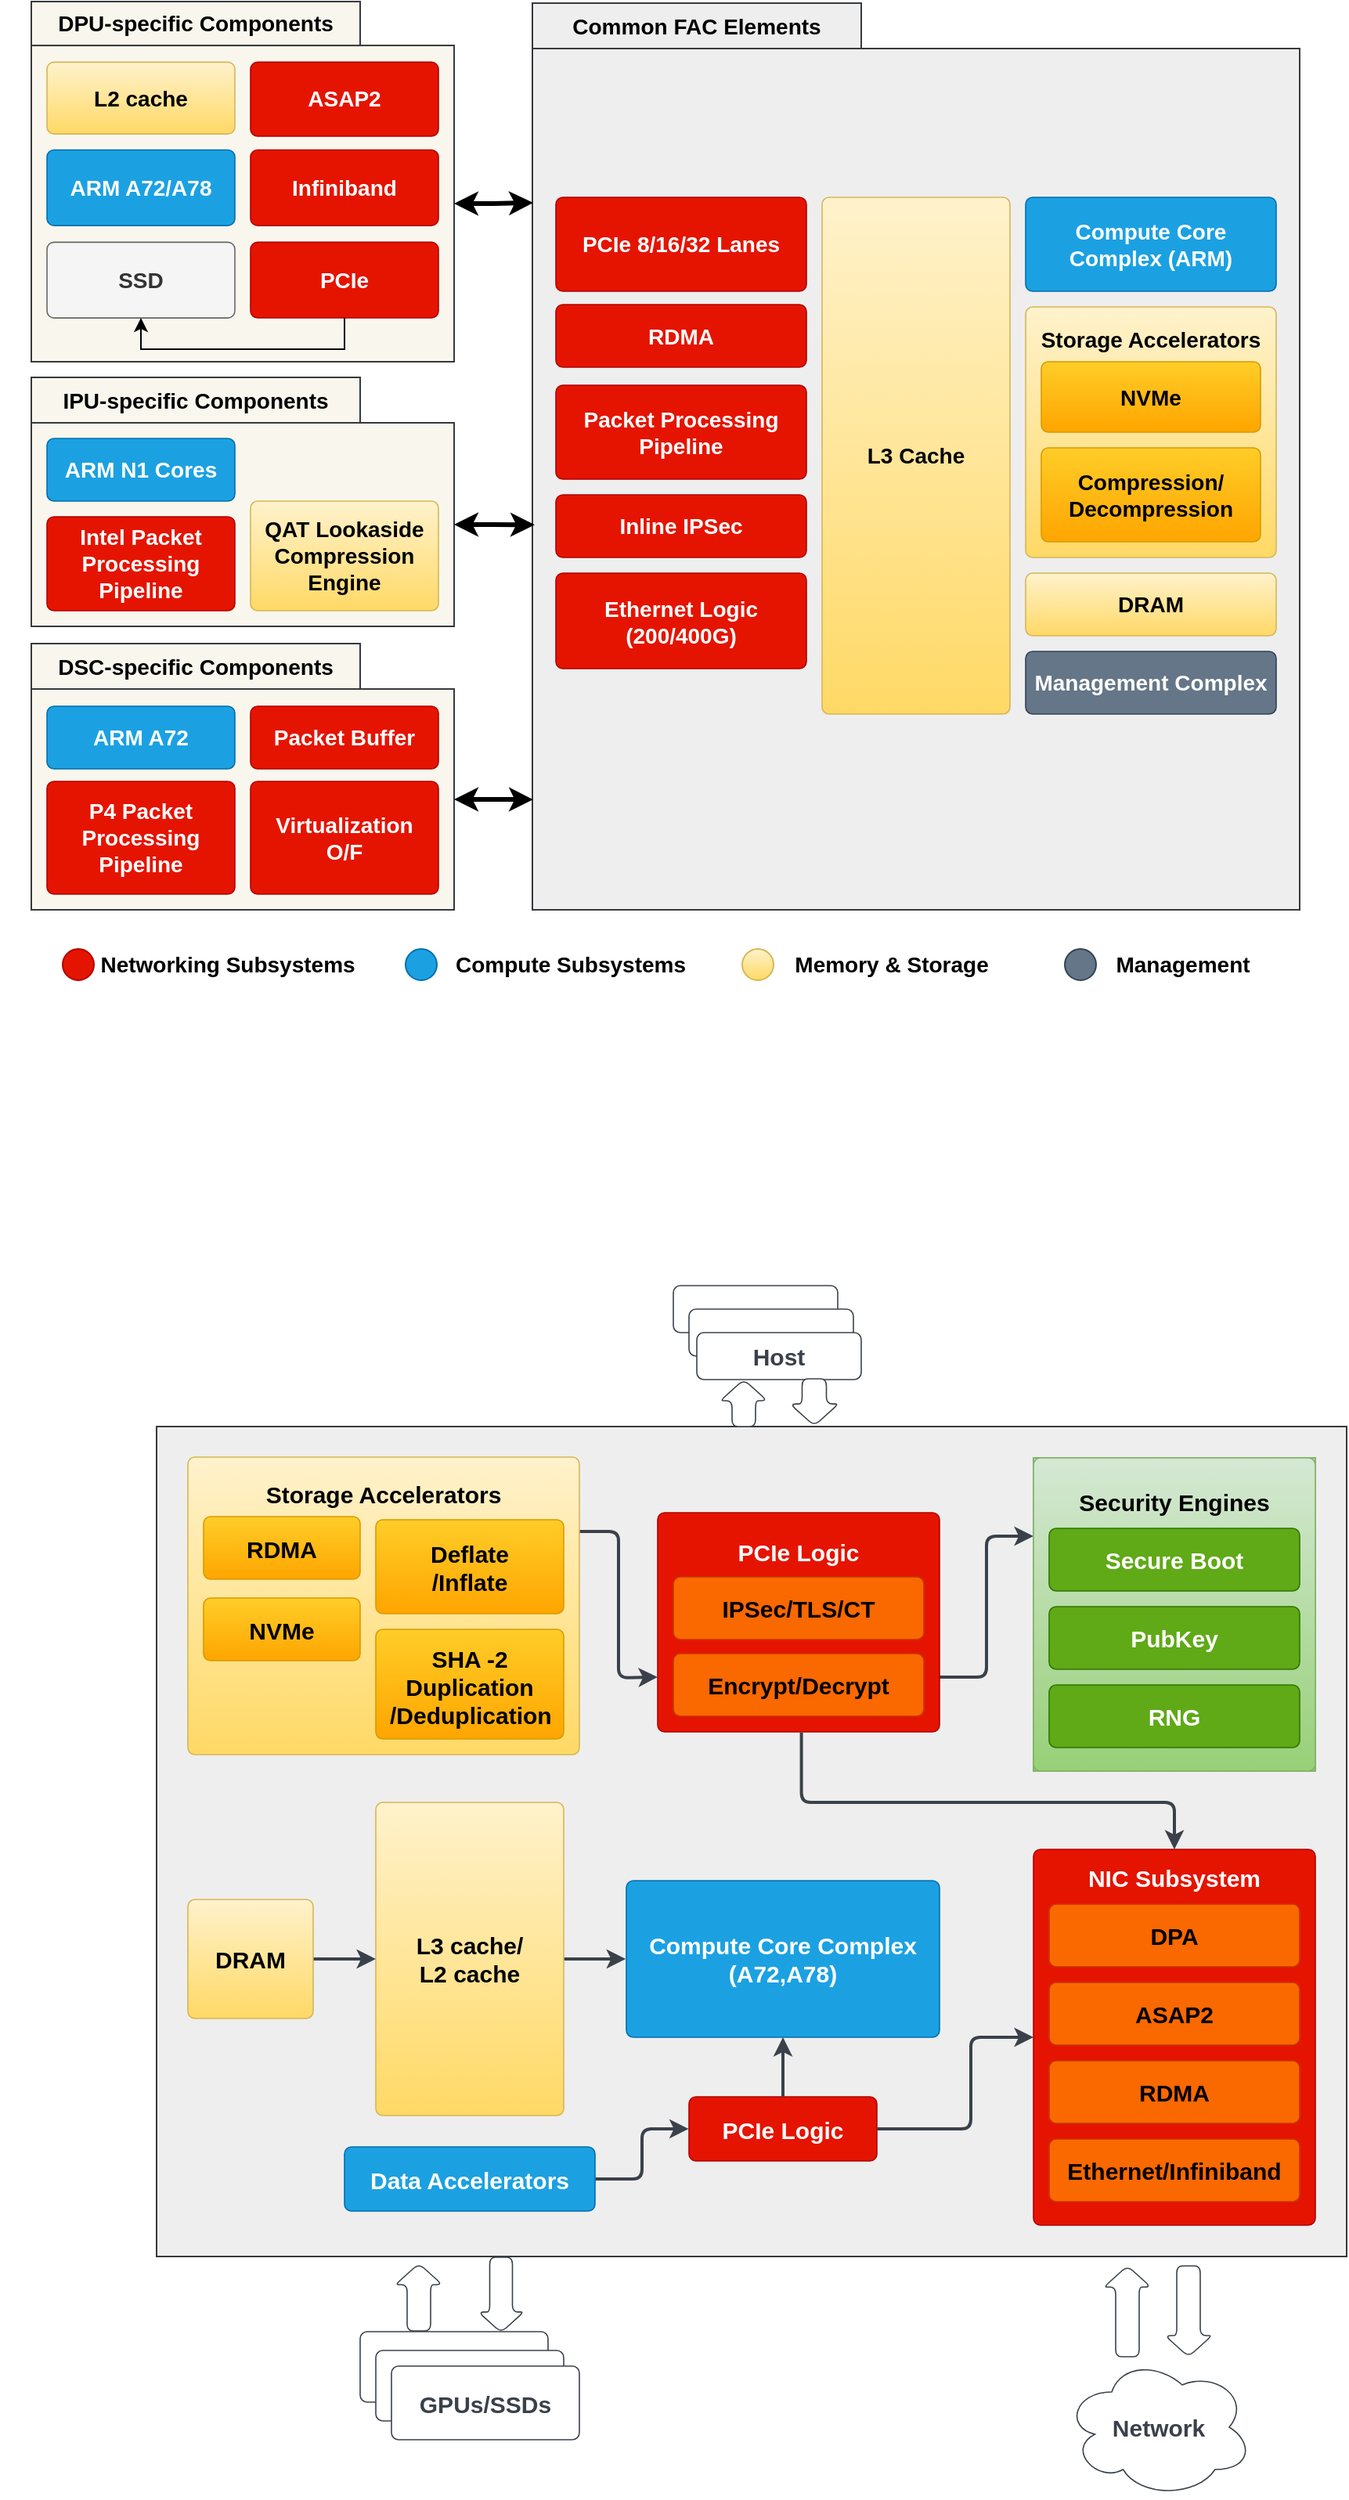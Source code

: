 <mxfile version="22.0.8" type="github">
  <diagram name="Page-1" id="tSjoD5A1ALSrvP468Q1h">
    <mxGraphModel dx="1593" dy="1736" grid="1" gridSize="10" guides="1" tooltips="1" connect="1" arrows="1" fold="1" page="1" pageScale="1" pageWidth="1100" pageHeight="850" math="0" shadow="0">
      <root>
        <mxCell id="0" />
        <mxCell id="1" parent="0" />
        <mxCell id="csc9wj0iA7UMhx0yyTbf-107" value="" style="rounded=0;whiteSpace=wrap;html=1;fillColor=#eeeeee;strokeColor=#36393d;" vertex="1" parent="1">
          <mxGeometry x="120" y="110" width="760" height="530" as="geometry" />
        </mxCell>
        <mxCell id="csc9wj0iA7UMhx0yyTbf-49" value="" style="group" vertex="1" connectable="0" parent="1">
          <mxGeometry x="20" y="-800" width="830" height="580" as="geometry" />
        </mxCell>
        <mxCell id="csc9wj0iA7UMhx0yyTbf-25" value="" style="group" vertex="1" connectable="0" parent="csc9wj0iA7UMhx0yyTbf-49">
          <mxGeometry x="20" y="410" width="270" height="170" as="geometry" />
        </mxCell>
        <mxCell id="csc9wj0iA7UMhx0yyTbf-24" value="" style="group" vertex="1" connectable="0" parent="csc9wj0iA7UMhx0yyTbf-25">
          <mxGeometry width="270" height="170" as="geometry" />
        </mxCell>
        <mxCell id="csc9wj0iA7UMhx0yyTbf-20" value="" style="rounded=0;whiteSpace=wrap;html=1;fillColor=#f9f7ed;strokeColor=#36393d;" vertex="1" parent="csc9wj0iA7UMhx0yyTbf-24">
          <mxGeometry y="29" width="270" height="141" as="geometry" />
        </mxCell>
        <mxCell id="csc9wj0iA7UMhx0yyTbf-21" value="&lt;font size=&quot;1&quot;&gt;&lt;b style=&quot;font-size: 14px;&quot;&gt;DSC-specific Components&lt;/b&gt;&lt;/font&gt;" style="rounded=0;whiteSpace=wrap;html=1;fillColor=#f9f7ed;strokeColor=#36393d;" vertex="1" parent="csc9wj0iA7UMhx0yyTbf-24">
          <mxGeometry width="210" height="29" as="geometry" />
        </mxCell>
        <mxCell id="YQJzYNuYnvinI-2aaGcH-29" value="ARM A72" style="html=1;overflow=block;blockSpacing=1;whiteSpace=wrap;fontSize=14;fontColor=#ffffff;spacing=3.8;strokeColor=#006EAF;strokeOpacity=100;fillOpacity=100;rounded=1;absoluteArcSize=1;arcSize=9;fillColor=#1ba1e2;strokeWidth=0.8;lucidId=Jk7KfsHu3ZHh;fontStyle=1" parent="csc9wj0iA7UMhx0yyTbf-25" vertex="1">
          <mxGeometry x="10" y="40" width="120" height="40" as="geometry" />
        </mxCell>
        <mxCell id="YQJzYNuYnvinI-2aaGcH-30" value="Packet Buffer" style="html=1;overflow=block;blockSpacing=1;whiteSpace=wrap;fontSize=14;fontColor=#ffffff;spacing=3.8;strokeColor=#B20000;strokeOpacity=100;fillOpacity=100;rounded=1;absoluteArcSize=1;arcSize=9;fillColor=#e51400;strokeWidth=0.8;lucidId=Uk7KYRQGzdn0;fontStyle=1" parent="csc9wj0iA7UMhx0yyTbf-25" vertex="1">
          <mxGeometry x="140" y="40" width="120" height="40" as="geometry" />
        </mxCell>
        <mxCell id="YQJzYNuYnvinI-2aaGcH-31" value="P4 Packet Processing Pipeline" style="html=1;overflow=block;blockSpacing=1;whiteSpace=wrap;fontSize=14;fontColor=#ffffff;spacing=3.8;strokeColor=#B20000;strokeOpacity=100;fillOpacity=100;rounded=1;absoluteArcSize=1;arcSize=9;fillColor=#e51400;strokeWidth=0.8;lucidId=dl7KcVr99zaX;fontStyle=1" parent="csc9wj0iA7UMhx0yyTbf-25" vertex="1">
          <mxGeometry x="10" y="88" width="120" height="72" as="geometry" />
        </mxCell>
        <mxCell id="YQJzYNuYnvinI-2aaGcH-32" value="Virtualization O/F" style="html=1;overflow=block;blockSpacing=1;whiteSpace=wrap;fontSize=14;fontColor=#ffffff;spacing=3.8;strokeColor=#B20000;strokeOpacity=100;fillOpacity=100;rounded=1;absoluteArcSize=1;arcSize=9;fillColor=#e51400;strokeWidth=0.8;lucidId=Al7Kq7aU~b79;fontStyle=1" parent="csc9wj0iA7UMhx0yyTbf-25" vertex="1">
          <mxGeometry x="140" y="88" width="120" height="72" as="geometry" />
        </mxCell>
        <mxCell id="csc9wj0iA7UMhx0yyTbf-32" value="" style="group" vertex="1" connectable="0" parent="csc9wj0iA7UMhx0yyTbf-49">
          <mxGeometry x="20" y="240" width="270" height="159" as="geometry" />
        </mxCell>
        <mxCell id="csc9wj0iA7UMhx0yyTbf-16" value="" style="group" vertex="1" connectable="0" parent="csc9wj0iA7UMhx0yyTbf-32">
          <mxGeometry width="270" height="159" as="geometry" />
        </mxCell>
        <mxCell id="csc9wj0iA7UMhx0yyTbf-13" value="" style="rounded=0;whiteSpace=wrap;html=1;fillColor=#f9f7ed;strokeColor=#36393d;" vertex="1" parent="csc9wj0iA7UMhx0yyTbf-16">
          <mxGeometry y="29" width="270" height="130" as="geometry" />
        </mxCell>
        <mxCell id="csc9wj0iA7UMhx0yyTbf-14" value="&lt;font size=&quot;1&quot;&gt;&lt;b style=&quot;font-size: 14px;&quot;&gt;IPU-specific Components&lt;/b&gt;&lt;/font&gt;" style="rounded=0;whiteSpace=wrap;html=1;fillColor=#f9f7ed;strokeColor=#36393d;" vertex="1" parent="csc9wj0iA7UMhx0yyTbf-16">
          <mxGeometry width="210" height="29" as="geometry" />
        </mxCell>
        <mxCell id="YQJzYNuYnvinI-2aaGcH-26" value="Intel Packet Processing Pipeline" style="html=1;overflow=block;blockSpacing=1;whiteSpace=wrap;fontSize=14;fontColor=#ffffff;spacing=3.8;strokeColor=#B20000;strokeOpacity=100;fillOpacity=100;rounded=1;absoluteArcSize=1;arcSize=9;fillColor=#e51400;strokeWidth=0.8;lucidId=qj7K5_eP9HW0;fontStyle=1" parent="csc9wj0iA7UMhx0yyTbf-32" vertex="1">
          <mxGeometry x="10" y="89" width="120" height="60" as="geometry" />
        </mxCell>
        <mxCell id="YQJzYNuYnvinI-2aaGcH-24" value="ARM N1 Cores" style="html=1;overflow=block;blockSpacing=1;whiteSpace=wrap;fontSize=14;spacing=3.8;strokeColor=#006EAF;strokeOpacity=100;fillOpacity=100;rounded=1;absoluteArcSize=1;arcSize=9;fillColor=#1ba1e2;strokeWidth=0.8;lucidId=Si7K8_.rMDjy;fontStyle=1;fontColor=#ffffff;" parent="csc9wj0iA7UMhx0yyTbf-32" vertex="1">
          <mxGeometry x="10" y="39" width="120" height="40" as="geometry" />
        </mxCell>
        <mxCell id="YQJzYNuYnvinI-2aaGcH-25" value="QAT Lookaside Compression&#xa;Engine" style="html=1;overflow=block;blockSpacing=1;whiteSpace=wrap;fontSize=14;spacing=3.8;strokeColor=#d6b656;strokeOpacity=100;fillOpacity=100;rounded=1;absoluteArcSize=1;arcSize=9;fillColor=#fff2cc;strokeWidth=0.8;lucidId=3i7Kj4LM_MjJ;fontStyle=1;gradientColor=#ffd966;" parent="csc9wj0iA7UMhx0yyTbf-32" vertex="1">
          <mxGeometry x="140" y="79" width="120" height="70" as="geometry" />
        </mxCell>
        <mxCell id="csc9wj0iA7UMhx0yyTbf-10" value="" style="group" vertex="1" connectable="0" parent="csc9wj0iA7UMhx0yyTbf-49">
          <mxGeometry y="90" width="280" height="290" as="geometry" />
        </mxCell>
        <mxCell id="csc9wj0iA7UMhx0yyTbf-38" value="" style="group" vertex="1" connectable="0" parent="csc9wj0iA7UMhx0yyTbf-10">
          <mxGeometry x="20" y="-61.97" width="270" height="201.97" as="geometry" />
        </mxCell>
        <mxCell id="csc9wj0iA7UMhx0yyTbf-1" value="" style="rounded=0;whiteSpace=wrap;html=1;fillColor=#f9f7ed;strokeColor=#36393d;" vertex="1" parent="csc9wj0iA7UMhx0yyTbf-38">
          <mxGeometry width="270" height="201.97" as="geometry" />
        </mxCell>
        <mxCell id="YQJzYNuYnvinI-2aaGcH-15" value="&lt;font style=&quot;font-size: 14px;&quot;&gt;&lt;b&gt;L2 cache&lt;/b&gt;&lt;/font&gt;" style="html=1;overflow=block;blockSpacing=1;whiteSpace=wrap;fontSize=16.7;spacing=3.8;strokeColor=#d6b656;strokeOpacity=100;fillOpacity=100;rounded=1;absoluteArcSize=1;arcSize=9;fillColor=#fff2cc;strokeWidth=0.8;lucidId=Pf7KRGZFpsQQ;gradientColor=#ffd966;" parent="csc9wj0iA7UMhx0yyTbf-38" vertex="1">
          <mxGeometry x="10" y="10.637" width="120" height="45.917" as="geometry" />
        </mxCell>
        <mxCell id="YQJzYNuYnvinI-2aaGcH-16" value="&lt;font style=&quot;font-size: 14px;&quot;&gt;&lt;b&gt;Infiniband&lt;/b&gt;&lt;/font&gt;" style="html=1;overflow=block;blockSpacing=1;whiteSpace=wrap;fontSize=16.7;fontColor=#ffffff;spacing=3.8;strokeColor=#B20000;strokeOpacity=100;fillOpacity=100;rounded=1;absoluteArcSize=1;arcSize=9;fillColor=#e51400;strokeWidth=0.8;lucidId=4f7KCMOoXnRB;" parent="csc9wj0iA7UMhx0yyTbf-38" vertex="1">
          <mxGeometry x="140" y="66.703" width="120" height="48.333" as="geometry" />
        </mxCell>
        <mxCell id="YQJzYNuYnvinI-2aaGcH-17" value="&lt;font style=&quot;font-size: 14px;&quot;&gt;&lt;b&gt;PCIe&lt;/b&gt;&lt;/font&gt;" style="html=1;overflow=block;blockSpacing=1;whiteSpace=wrap;fontSize=16.7;fontColor=#ffffff;spacing=3.8;strokeColor=#B20000;strokeOpacity=100;fillOpacity=100;rounded=1;absoluteArcSize=1;arcSize=9;fillColor=#e51400;strokeWidth=0.8;lucidId=Kg7K8J8wvwgD;" parent="csc9wj0iA7UMhx0yyTbf-38" vertex="1">
          <mxGeometry x="140" y="125.67" width="120" height="48.333" as="geometry" />
        </mxCell>
        <mxCell id="YQJzYNuYnvinI-2aaGcH-20" value="&lt;font style=&quot;font-size: 14px;&quot;&gt;&lt;b&gt;ARM A72/A78&lt;/b&gt;&lt;/font&gt;" style="html=1;overflow=block;blockSpacing=1;whiteSpace=wrap;fontSize=16.7;fontColor=#ffffff;spacing=3.8;strokeColor=#006EAF;strokeOpacity=100;fillOpacity=100;rounded=1;absoluteArcSize=1;arcSize=9;fillColor=#1ba1e2;strokeWidth=0.8;lucidId=sh7KJBoUY7kG;" parent="csc9wj0iA7UMhx0yyTbf-38" vertex="1">
          <mxGeometry x="10" y="66.703" width="120" height="48.333" as="geometry" />
        </mxCell>
        <mxCell id="YQJzYNuYnvinI-2aaGcH-21" value="&lt;b&gt;&lt;font style=&quot;font-size: 14px;&quot;&gt;ASAP2&lt;/font&gt;&lt;/b&gt;" style="html=1;overflow=block;blockSpacing=1;whiteSpace=wrap;fontSize=16.7;fontColor=#ffffff;spacing=3.8;strokeColor=#B20000;strokeOpacity=100;fillOpacity=100;rounded=1;absoluteArcSize=1;arcSize=9;fillColor=#e51400;strokeWidth=0.8;lucidId=Mh7KUEA48Xec;" parent="csc9wj0iA7UMhx0yyTbf-38" vertex="1">
          <mxGeometry x="140" y="10.637" width="120" height="47.367" as="geometry" />
        </mxCell>
        <mxCell id="csc9wj0iA7UMhx0yyTbf-3" value="&lt;font size=&quot;1&quot;&gt;&lt;b style=&quot;font-size: 14px;&quot;&gt;DPU-specific Components&lt;/b&gt;&lt;/font&gt;" style="rounded=0;whiteSpace=wrap;html=1;fillColor=#f9f7ed;strokeColor=#36393d;" vertex="1" parent="csc9wj0iA7UMhx0yyTbf-10">
          <mxGeometry x="20" y="-90" width="210" height="28.033" as="geometry" />
        </mxCell>
        <mxCell id="YQJzYNuYnvinI-2aaGcH-18" value="&lt;b&gt;&lt;font style=&quot;font-size: 14px;&quot;&gt;SSD&lt;/font&gt;&lt;/b&gt;" style="html=1;overflow=block;blockSpacing=1;whiteSpace=wrap;fontSize=16.7;fontColor=#333333;spacing=3.8;strokeColor=#666666;strokeOpacity=100;fillOpacity=100;rounded=1;absoluteArcSize=1;arcSize=9;fillColor=#f5f5f5;strokeWidth=0.8;lucidId=0g7Kli-aKjTc;" parent="csc9wj0iA7UMhx0yyTbf-10" vertex="1">
          <mxGeometry x="30" y="63.703" width="120" height="48.333" as="geometry" />
        </mxCell>
        <mxCell id="csc9wj0iA7UMhx0yyTbf-37" style="edgeStyle=orthogonalEdgeStyle;rounded=0;orthogonalLoop=1;jettySize=auto;html=1;exitX=0.5;exitY=1;exitDx=0;exitDy=0;entryX=0.5;entryY=1;entryDx=0;entryDy=0;" edge="1" parent="csc9wj0iA7UMhx0yyTbf-10" source="YQJzYNuYnvinI-2aaGcH-17" target="YQJzYNuYnvinI-2aaGcH-18">
          <mxGeometry relative="1" as="geometry" />
        </mxCell>
        <mxCell id="csc9wj0iA7UMhx0yyTbf-34" value="" style="group" vertex="1" connectable="0" parent="csc9wj0iA7UMhx0yyTbf-49">
          <mxGeometry x="340" width="490" height="580" as="geometry" />
        </mxCell>
        <mxCell id="csc9wj0iA7UMhx0yyTbf-29" value="" style="group" vertex="1" connectable="0" parent="csc9wj0iA7UMhx0yyTbf-34">
          <mxGeometry width="490" height="580" as="geometry" />
        </mxCell>
        <mxCell id="csc9wj0iA7UMhx0yyTbf-31" value="&lt;font size=&quot;1&quot;&gt;&lt;b style=&quot;font-size: 14px;&quot;&gt;Common FAC Elements&lt;br&gt;&lt;/b&gt;&lt;/font&gt;" style="rounded=0;whiteSpace=wrap;html=1;fillColor=#eeeeee;strokeColor=#36393d;" vertex="1" parent="csc9wj0iA7UMhx0yyTbf-29">
          <mxGeometry y="1" width="210" height="29" as="geometry" />
        </mxCell>
        <mxCell id="csc9wj0iA7UMhx0yyTbf-30" value="" style="rounded=0;whiteSpace=wrap;html=1;fillColor=#eeeeee;strokeColor=#36393d;" vertex="1" parent="csc9wj0iA7UMhx0yyTbf-29">
          <mxGeometry y="30" width="490" height="550" as="geometry" />
        </mxCell>
        <mxCell id="csc9wj0iA7UMhx0yyTbf-27" value="" style="group" vertex="1" connectable="0" parent="csc9wj0iA7UMhx0yyTbf-29">
          <mxGeometry x="15" y="125" width="160" height="301" as="geometry" />
        </mxCell>
        <mxCell id="YQJzYNuYnvinI-2aaGcH-2" value="PCIe 8/16/32 Lanes" style="html=1;overflow=block;blockSpacing=1;whiteSpace=wrap;fontSize=14;fontColor=#ffffff;spacing=3.8;strokeColor=#B20000;strokeOpacity=100;fillOpacity=100;rounded=1;absoluteArcSize=1;arcSize=9;fillColor=#e51400;strokeWidth=0.8;lucidId=1~6K_v-VPYom;fontStyle=1" parent="csc9wj0iA7UMhx0yyTbf-27" vertex="1">
          <mxGeometry width="160" height="60" as="geometry" />
        </mxCell>
        <mxCell id="YQJzYNuYnvinI-2aaGcH-3" value="RDMA" style="html=1;overflow=block;blockSpacing=1;whiteSpace=wrap;fontSize=14;fontColor=#ffffff;spacing=3.8;strokeColor=#B20000;strokeOpacity=100;fillOpacity=100;rounded=1;absoluteArcSize=1;arcSize=9;fillColor=#e51400;strokeWidth=0.8;lucidId=~~6K7ca9YZYn;fontStyle=1" parent="csc9wj0iA7UMhx0yyTbf-27" vertex="1">
          <mxGeometry y="68.5" width="160" height="40" as="geometry" />
        </mxCell>
        <mxCell id="YQJzYNuYnvinI-2aaGcH-4" value="Packet Processing Pipeline" style="html=1;overflow=block;blockSpacing=1;whiteSpace=wrap;fontSize=14;fontColor=#ffffff;spacing=3.8;strokeColor=#B20000;strokeOpacity=100;fillOpacity=100;rounded=1;absoluteArcSize=1;arcSize=9;fillColor=#e51400;strokeWidth=0.8;lucidId=ca7KPe8sUfcH;fontStyle=1" parent="csc9wj0iA7UMhx0yyTbf-27" vertex="1">
          <mxGeometry y="120" width="160" height="60" as="geometry" />
        </mxCell>
        <mxCell id="YQJzYNuYnvinI-2aaGcH-5" value="Inline IPSec " style="html=1;overflow=block;blockSpacing=1;whiteSpace=wrap;fontSize=14;fontColor=#ffffff;spacing=3.8;strokeColor=#B20000;strokeOpacity=100;fillOpacity=100;rounded=1;absoluteArcSize=1;arcSize=9;fillColor=#e51400;strokeWidth=0.8;lucidId=fa7K2U30uZY5;fontStyle=1" parent="csc9wj0iA7UMhx0yyTbf-27" vertex="1">
          <mxGeometry y="190" width="160" height="40" as="geometry" />
        </mxCell>
        <mxCell id="YQJzYNuYnvinI-2aaGcH-6" value="&lt;div style=&quot;font-size: 14px;&quot;&gt;Ethernet Logic&lt;/div&gt;&lt;div style=&quot;font-size: 14px;&quot;&gt;(200/400G)&lt;/div&gt;" style="html=1;overflow=block;blockSpacing=1;whiteSpace=wrap;fontSize=14;fontColor=#ffffff;spacing=3.8;strokeColor=#B20000;strokeOpacity=100;fillOpacity=100;rounded=1;absoluteArcSize=1;arcSize=9;fillColor=#e51400;strokeWidth=0.8;lucidId=ja7KJcIPla4~;fontStyle=1" parent="csc9wj0iA7UMhx0yyTbf-27" vertex="1">
          <mxGeometry y="240" width="160" height="61" as="geometry" />
        </mxCell>
        <mxCell id="YQJzYNuYnvinI-2aaGcH-7" value="L3 Cache" style="html=1;overflow=block;blockSpacing=1;whiteSpace=wrap;fontSize=14;spacing=3.8;strokeColor=#d6b656;strokeOpacity=100;fillOpacity=100;rounded=1;absoluteArcSize=1;arcSize=9;fillColor=#fff2cc;strokeWidth=0.8;lucidId=ra7KsMhs7qSS;fontStyle=1;gradientColor=#ffd966;" parent="csc9wj0iA7UMhx0yyTbf-29" vertex="1">
          <mxGeometry x="185" y="125" width="120" height="330" as="geometry" />
        </mxCell>
        <mxCell id="YQJzYNuYnvinI-2aaGcH-8" value="Compute Core Complex (ARM)" style="html=1;overflow=block;blockSpacing=1;whiteSpace=wrap;fontSize=14;fontColor=#ffffff;spacing=3.8;strokeColor=#006EAF;strokeOpacity=100;fillOpacity=100;rounded=1;absoluteArcSize=1;arcSize=9;fillColor=#1ba1e2;strokeWidth=0.8;lucidId=Ca7KuzQSQbgJ;fontStyle=1" parent="csc9wj0iA7UMhx0yyTbf-29" vertex="1">
          <mxGeometry x="315" y="125" width="160" height="60" as="geometry" />
        </mxCell>
        <mxCell id="YQJzYNuYnvinI-2aaGcH-9" value="&lt;div&gt;Storage Accelerators&lt;/div&gt;&lt;div&gt;&lt;br&gt;&lt;/div&gt;&lt;div&gt;&lt;br&gt;&lt;/div&gt;&lt;br&gt;&lt;br&gt;&lt;br&gt;&lt;div&gt;&lt;br&gt;&lt;/div&gt;&lt;div&gt;&lt;br&gt;&lt;/div&gt;" style="html=1;overflow=block;blockSpacing=1;whiteSpace=wrap;fontSize=14;spacing=3.8;strokeColor=#d6b656;strokeOpacity=100;fillOpacity=100;rounded=1;absoluteArcSize=1;arcSize=9;fillColor=#fff2cc;strokeWidth=0.8;lucidId=Ka7Ksj5y~ITB;fontStyle=1;gradientColor=#ffd966;" parent="csc9wj0iA7UMhx0yyTbf-29" vertex="1">
          <mxGeometry x="315" y="195" width="160" height="160" as="geometry" />
        </mxCell>
        <mxCell id="YQJzYNuYnvinI-2aaGcH-10" value="NVMe" style="html=1;overflow=block;blockSpacing=1;whiteSpace=wrap;fontSize=14;spacing=3.8;strokeColor=#d79b00;strokeOpacity=100;fillOpacity=100;rounded=1;absoluteArcSize=1;arcSize=9;fillColor=#ffcd28;strokeWidth=0.8;lucidId=Ua7KMCPptFoE;fontStyle=1;gradientColor=#ffa500;" parent="csc9wj0iA7UMhx0yyTbf-29" vertex="1">
          <mxGeometry x="325" y="230" width="140" height="45" as="geometry" />
        </mxCell>
        <mxCell id="YQJzYNuYnvinI-2aaGcH-11" value="Compression/&#xa;Decompression" style="html=1;overflow=block;blockSpacing=1;whiteSpace=wrap;fontSize=14;spacing=3.8;strokeColor=#d79b00;strokeOpacity=100;fillOpacity=100;rounded=1;absoluteArcSize=1;arcSize=9;fillColor=#ffcd28;strokeWidth=0.8;lucidId=pb7KfrjJ54s0;fontStyle=1;gradientColor=#ffa500;" parent="csc9wj0iA7UMhx0yyTbf-29" vertex="1">
          <mxGeometry x="325" y="285" width="140" height="60" as="geometry" />
        </mxCell>
        <mxCell id="YQJzYNuYnvinI-2aaGcH-12" value="DRAM" style="html=1;overflow=block;blockSpacing=1;whiteSpace=wrap;fontSize=14;spacing=3.8;strokeColor=#d6b656;strokeOpacity=100;fillOpacity=100;rounded=1;absoluteArcSize=1;arcSize=9;fillColor=#fff2cc;strokeWidth=0.8;lucidId=ub7KovHv9te5;fontStyle=1;gradientColor=#ffd966;" parent="csc9wj0iA7UMhx0yyTbf-29" vertex="1">
          <mxGeometry x="315" y="365" width="160" height="40" as="geometry" />
        </mxCell>
        <mxCell id="YQJzYNuYnvinI-2aaGcH-13" value="Management Complex" style="html=1;overflow=block;blockSpacing=1;whiteSpace=wrap;fontSize=14;fontColor=#ffffff;spacing=3.8;strokeColor=#314354;strokeOpacity=100;fillOpacity=100;rounded=1;absoluteArcSize=1;arcSize=9;fillColor=#647687;strokeWidth=0.8;lucidId=Fb7Kvabg3F.T;fontStyle=1" parent="csc9wj0iA7UMhx0yyTbf-29" vertex="1">
          <mxGeometry x="315" y="415" width="160" height="40" as="geometry" />
        </mxCell>
        <mxCell id="csc9wj0iA7UMhx0yyTbf-42" style="edgeStyle=orthogonalEdgeStyle;rounded=0;orthogonalLoop=1;jettySize=auto;html=1;entryX=0.001;entryY=0.179;entryDx=0;entryDy=0;entryPerimeter=0;strokeWidth=3;startArrow=classic;startFill=1;endArrow=classic;endFill=1;" edge="1" parent="csc9wj0iA7UMhx0yyTbf-49" source="csc9wj0iA7UMhx0yyTbf-1" target="csc9wj0iA7UMhx0yyTbf-30">
          <mxGeometry relative="1" as="geometry" />
        </mxCell>
        <mxCell id="csc9wj0iA7UMhx0yyTbf-43" style="edgeStyle=orthogonalEdgeStyle;rounded=0;orthogonalLoop=1;jettySize=auto;html=1;exitX=1;exitY=0.5;exitDx=0;exitDy=0;entryX=0.003;entryY=0.553;entryDx=0;entryDy=0;entryPerimeter=0;endArrow=classic;endFill=1;startArrow=classic;startFill=1;strokeWidth=3;" edge="1" parent="csc9wj0iA7UMhx0yyTbf-49" source="csc9wj0iA7UMhx0yyTbf-13" target="csc9wj0iA7UMhx0yyTbf-30">
          <mxGeometry relative="1" as="geometry" />
        </mxCell>
        <mxCell id="csc9wj0iA7UMhx0yyTbf-44" style="edgeStyle=orthogonalEdgeStyle;rounded=0;orthogonalLoop=1;jettySize=auto;html=1;exitX=1;exitY=0.5;exitDx=0;exitDy=0;entryX=0.001;entryY=0.872;entryDx=0;entryDy=0;entryPerimeter=0;endArrow=classic;endFill=1;startArrow=classic;startFill=1;strokeWidth=3;" edge="1" parent="csc9wj0iA7UMhx0yyTbf-49" source="csc9wj0iA7UMhx0yyTbf-20" target="csc9wj0iA7UMhx0yyTbf-30">
          <mxGeometry relative="1" as="geometry">
            <Array as="points">
              <mxPoint x="320" y="510" />
              <mxPoint x="320" y="510" />
            </Array>
          </mxGeometry>
        </mxCell>
        <mxCell id="csc9wj0iA7UMhx0yyTbf-59" value="" style="group" vertex="1" connectable="0" parent="1">
          <mxGeometry x="700" y="-200" width="130" height="30" as="geometry" />
        </mxCell>
        <mxCell id="csc9wj0iA7UMhx0yyTbf-48" value="" style="ellipse;whiteSpace=wrap;html=1;aspect=fixed;fillColor=#647687;strokeColor=#314354;fontColor=#ffffff;" vertex="1" parent="csc9wj0iA7UMhx0yyTbf-59">
          <mxGeometry y="5" width="20" height="20" as="geometry" />
        </mxCell>
        <mxCell id="csc9wj0iA7UMhx0yyTbf-58" value="&lt;b&gt;&lt;font style=&quot;font-size: 14px;&quot;&gt;Management&lt;/font&gt;&lt;/b&gt;" style="text;html=1;align=center;verticalAlign=middle;resizable=0;points=[];autosize=1;strokeColor=none;fillColor=none;" vertex="1" parent="csc9wj0iA7UMhx0yyTbf-59">
          <mxGeometry x="20" width="110" height="30" as="geometry" />
        </mxCell>
        <mxCell id="csc9wj0iA7UMhx0yyTbf-60" value="" style="group" vertex="1" connectable="0" parent="1">
          <mxGeometry x="494" y="-200" width="170" height="30" as="geometry" />
        </mxCell>
        <mxCell id="csc9wj0iA7UMhx0yyTbf-47" value="" style="ellipse;whiteSpace=wrap;html=1;aspect=fixed;fillColor=#fff2cc;gradientColor=#ffd966;strokeColor=#d6b656;" vertex="1" parent="csc9wj0iA7UMhx0yyTbf-60">
          <mxGeometry y="5" width="20" height="20" as="geometry" />
        </mxCell>
        <mxCell id="csc9wj0iA7UMhx0yyTbf-56" value="&lt;b style=&quot;font-size: 14px;&quot;&gt;Memory &amp;amp; Storage&lt;br&gt;&lt;/b&gt;" style="text;html=1;align=center;verticalAlign=middle;resizable=0;points=[];autosize=1;strokeColor=none;fillColor=none;" vertex="1" parent="csc9wj0iA7UMhx0yyTbf-60">
          <mxGeometry x="20" width="150" height="30" as="geometry" />
        </mxCell>
        <mxCell id="csc9wj0iA7UMhx0yyTbf-61" value="" style="group" vertex="1" connectable="0" parent="1">
          <mxGeometry x="279" y="-200" width="190" height="30" as="geometry" />
        </mxCell>
        <mxCell id="csc9wj0iA7UMhx0yyTbf-46" value="" style="ellipse;whiteSpace=wrap;html=1;aspect=fixed;fillColor=#1ba1e2;fontColor=#ffffff;strokeColor=#006EAF;" vertex="1" parent="csc9wj0iA7UMhx0yyTbf-61">
          <mxGeometry y="5" width="20" height="20" as="geometry" />
        </mxCell>
        <mxCell id="csc9wj0iA7UMhx0yyTbf-54" value="&lt;b style=&quot;font-size: 14px;&quot;&gt;Compute Subsystems&lt;br&gt;&lt;/b&gt;" style="text;html=1;align=center;verticalAlign=middle;resizable=0;points=[];autosize=1;strokeColor=none;fillColor=none;" vertex="1" parent="csc9wj0iA7UMhx0yyTbf-61">
          <mxGeometry x="20" width="170" height="30" as="geometry" />
        </mxCell>
        <mxCell id="csc9wj0iA7UMhx0yyTbf-62" value="" style="group" vertex="1" connectable="0" parent="1">
          <mxGeometry x="60" y="-200" width="200" height="30" as="geometry" />
        </mxCell>
        <mxCell id="csc9wj0iA7UMhx0yyTbf-45" value="" style="ellipse;whiteSpace=wrap;html=1;aspect=fixed;fillColor=#e51400;fontColor=#ffffff;strokeColor=#B20000;" vertex="1" parent="csc9wj0iA7UMhx0yyTbf-62">
          <mxGeometry y="5" width="20" height="20" as="geometry" />
        </mxCell>
        <mxCell id="csc9wj0iA7UMhx0yyTbf-53" value="&lt;b&gt;&lt;font style=&quot;font-size: 14px;&quot;&gt;Networking Subsystems&lt;br&gt;&lt;/font&gt;&lt;/b&gt;" style="text;html=1;align=center;verticalAlign=middle;resizable=0;points=[];autosize=1;strokeColor=none;fillColor=none;" vertex="1" parent="csc9wj0iA7UMhx0yyTbf-62">
          <mxGeometry x="10" width="190" height="30" as="geometry" />
        </mxCell>
        <mxCell id="csc9wj0iA7UMhx0yyTbf-63" value="" style="html=1;overflow=block;blockSpacing=1;whiteSpace=wrap;fontSize=13;spacing=3.8;strokeColor=#3a414a;strokeOpacity=100;rounded=1;absoluteArcSize=1;arcSize=9;strokeWidth=0.8;lucidId=P-_KsS2N54pI;" vertex="1" parent="1">
          <mxGeometry x="450" y="20" width="105" height="30" as="geometry" />
        </mxCell>
        <mxCell id="csc9wj0iA7UMhx0yyTbf-64" value="" style="html=1;overflow=block;blockSpacing=1;whiteSpace=wrap;fontSize=13;spacing=3.8;strokeColor=#3a414a;strokeOpacity=100;rounded=1;absoluteArcSize=1;arcSize=9;strokeWidth=0.8;lucidId=P-_KrWLaEixj;" vertex="1" parent="1">
          <mxGeometry x="460" y="35" width="105" height="30" as="geometry" />
        </mxCell>
        <mxCell id="csc9wj0iA7UMhx0yyTbf-65" value="Host" style="html=1;overflow=block;blockSpacing=1;whiteSpace=wrap;fontSize=15;fontColor=#3a414a;spacing=3.8;strokeColor=#3a414a;strokeOpacity=100;rounded=1;absoluteArcSize=1;arcSize=9;strokeWidth=0.8;lucidId=P-_KfFqmB5sf;fontStyle=1" vertex="1" parent="1">
          <mxGeometry x="465" y="50" width="105" height="30" as="geometry" />
        </mxCell>
        <mxCell id="csc9wj0iA7UMhx0yyTbf-84" value="PCIe Logic" style="html=1;overflow=block;blockSpacing=1;whiteSpace=wrap;fontSize=15;fontColor=#ffffff;spacing=3.8;strokeColor=#B20000;strokeOpacity=100;fillOpacity=100;rounded=1;absoluteArcSize=1;arcSize=9;fillColor=#e51400;strokeWidth=0.8;lucidId=P-_KMkgZAcw0;fontStyle=1" vertex="1" parent="1">
          <mxGeometry x="460" y="538" width="120" height="41" as="geometry" />
        </mxCell>
        <mxCell id="csc9wj0iA7UMhx0yyTbf-85" value="Data Accelerators" style="html=1;overflow=block;blockSpacing=1;whiteSpace=wrap;fontSize=15;fontColor=#ffffff;spacing=3.8;strokeColor=#006EAF;strokeOpacity=100;fillOpacity=100;rounded=1;absoluteArcSize=1;arcSize=9;fillColor=#1ba1e2;strokeWidth=0.8;lucidId=P-_K0v7m6V0d;fontStyle=1" vertex="1" parent="1">
          <mxGeometry x="240" y="570" width="160" height="41" as="geometry" />
        </mxCell>
        <mxCell id="csc9wj0iA7UMhx0yyTbf-86" value="Compute Core Complex (A72,A78)" style="html=1;overflow=block;blockSpacing=1;whiteSpace=wrap;fontSize=15;fontColor=#ffffff;spacing=3.8;strokeColor=#006EAF;strokeOpacity=100;fillOpacity=100;rounded=1;absoluteArcSize=1;arcSize=9;fillColor=#1ba1e2;strokeWidth=0.8;lucidId=P-_Ks_vSzv8~;fontStyle=1" vertex="1" parent="1">
          <mxGeometry x="420" y="400" width="200" height="100" as="geometry" />
        </mxCell>
        <mxCell id="csc9wj0iA7UMhx0yyTbf-87" value="&lt;div&gt;L3 cache/&lt;/div&gt;&lt;div&gt;L2 cache&lt;/div&gt;" style="html=1;overflow=block;blockSpacing=1;whiteSpace=wrap;fontSize=15;spacing=3.8;strokeColor=#d6b656;strokeOpacity=100;fillOpacity=100;rounded=1;absoluteArcSize=1;arcSize=9;fillColor=#fff2cc;strokeWidth=0.8;lucidId=P-_KSZisIy0j;gradientColor=#ffd966;fontStyle=1" vertex="1" parent="1">
          <mxGeometry x="260" y="350" width="120" height="200" as="geometry" />
        </mxCell>
        <mxCell id="csc9wj0iA7UMhx0yyTbf-88" value="DRAM" style="html=1;overflow=block;blockSpacing=1;whiteSpace=wrap;fontSize=15;spacing=9;strokeColor=#d6b656;strokeOpacity=100;fillOpacity=100;rounded=1;absoluteArcSize=1;arcSize=9;fillColor=#fff2cc;strokeWidth=0.8;lucidId=P-_K7prAyLl5;gradientColor=#ffd966;fontStyle=1" vertex="1" parent="1">
          <mxGeometry x="140" y="412" width="80" height="76" as="geometry" />
        </mxCell>
        <mxCell id="csc9wj0iA7UMhx0yyTbf-90" value="" style="html=1;overflow=block;blockSpacing=1;whiteSpace=wrap;fontSize=13;spacing=3.8;strokeColor=#3a414a;strokeOpacity=100;rounded=1;absoluteArcSize=1;arcSize=9;strokeWidth=0.8;lucidId=P-_KmJHQ12O0;" vertex="1" parent="1">
          <mxGeometry x="250" y="688" width="120" height="45" as="geometry" />
        </mxCell>
        <mxCell id="csc9wj0iA7UMhx0yyTbf-91" value="" style="html=1;overflow=block;blockSpacing=1;whiteSpace=wrap;fontSize=13;spacing=3.8;strokeColor=#3a414a;strokeOpacity=100;rounded=1;absoluteArcSize=1;arcSize=9;strokeWidth=0.8;lucidId=P-_KVYm.6OXs;" vertex="1" parent="1">
          <mxGeometry x="260" y="700" width="120" height="45" as="geometry" />
        </mxCell>
        <mxCell id="csc9wj0iA7UMhx0yyTbf-92" value="GPUs/SSDs" style="html=1;overflow=block;blockSpacing=1;whiteSpace=wrap;fontSize=15;fontColor=#3a414a;spacing=3.8;strokeColor=#3a414a;strokeOpacity=100;rounded=1;absoluteArcSize=1;arcSize=9;strokeWidth=0.8;lucidId=P-_KogOs~wwd;fontStyle=1" vertex="1" parent="1">
          <mxGeometry x="270" y="710" width="120" height="47" as="geometry" />
        </mxCell>
        <mxCell id="csc9wj0iA7UMhx0yyTbf-93" value="" style="shape=singleArrow;arrowWidth=0.5;arrowSize=0.45;whiteSpace=wrap;fontSize=13;spacing=3.8;strokeColor=#3a414a;strokeOpacity=100;rounded=1;absoluteArcSize=1;arcSize=9;rotation=270;strokeWidth=0.8;html=1;" vertex="1" parent="1">
          <mxGeometry x="480" y="80" width="30" height="30" as="geometry" />
        </mxCell>
        <mxCell id="csc9wj0iA7UMhx0yyTbf-94" value="" style="shape=singleArrow;arrowWidth=0.5;arrowSize=0.465;whiteSpace=wrap;fontSize=13;spacing=3.8;strokeColor=#3a414a;strokeOpacity=100;rounded=1;absoluteArcSize=1;arcSize=9;rotation=90;strokeWidth=0.8;html=1;" vertex="1" parent="1">
          <mxGeometry x="525" y="79" width="30" height="31" as="geometry" />
        </mxCell>
        <mxCell id="csc9wj0iA7UMhx0yyTbf-97" value="" style="shape=singleArrow;arrowWidth=0.5;arrowSize=0.314;whiteSpace=wrap;fontSize=13;spacing=3.8;strokeColor=#3a414a;strokeOpacity=100;rounded=1;absoluteArcSize=1;arcSize=9;rotation=270;strokeWidth=0.8;html=1;" vertex="1" parent="1">
          <mxGeometry x="266" y="651" width="43" height="30" as="geometry" />
        </mxCell>
        <mxCell id="csc9wj0iA7UMhx0yyTbf-98" value="" style="shape=singleArrow;arrowWidth=0.5;arrowSize=0.272;whiteSpace=wrap;fontSize=13;spacing=3.8;strokeColor=#3a414a;strokeOpacity=100;rounded=1;absoluteArcSize=1;arcSize=9;rotation=90;strokeWidth=0.8;html=1;" vertex="1" parent="1">
          <mxGeometry x="316" y="650" width="48" height="29" as="geometry" />
        </mxCell>
        <mxCell id="csc9wj0iA7UMhx0yyTbf-99" value="" style="html=1;jettySize=18;whiteSpace=wrap;fontSize=13;strokeColor=#3a414a;strokeOpacity=100;strokeWidth=2;rounded=1;arcSize=12;edgeStyle=orthogonalEdgeStyle;endArrow=classic;endFill=1;exitX=1;exitY=0.75;entryX=0;entryY=0.25;lucidId=P-_KqZb-f4JJ;exitDx=0;exitDy=0;entryDx=0;entryDy=0;" edge="1" parent="1" source="csc9wj0iA7UMhx0yyTbf-71" target="csc9wj0iA7UMhx0yyTbf-67">
          <mxGeometry width="100" height="100" relative="1" as="geometry">
            <Array as="points" />
          </mxGeometry>
        </mxCell>
        <mxCell id="csc9wj0iA7UMhx0yyTbf-100" value="" style="html=1;jettySize=18;whiteSpace=wrap;fontSize=13;strokeColor=#3a414a;strokeOpacity=100;strokeWidth=2;rounded=1;arcSize=12;edgeStyle=orthogonalEdgeStyle;endArrow=classic;endFill=1;exitX=1.002;exitY=0.5;exitPerimeter=0;entryX=0;entryY=0.5;lucidId=P-_KvM_XY57E;entryDx=0;entryDy=0;" edge="1" parent="1" source="csc9wj0iA7UMhx0yyTbf-84" target="csc9wj0iA7UMhx0yyTbf-79">
          <mxGeometry width="100" height="100" relative="1" as="geometry">
            <Array as="points">
              <mxPoint x="640" y="559" />
              <mxPoint x="640" y="500" />
            </Array>
          </mxGeometry>
        </mxCell>
        <mxCell id="csc9wj0iA7UMhx0yyTbf-101" value="" style="html=1;jettySize=18;whiteSpace=wrap;fontSize=13;strokeColor=#3a414a;strokeOpacity=100;strokeWidth=2;rounded=1;arcSize=12;edgeStyle=orthogonalEdgeStyle;endArrow=classic;endFill=1;exitX=0.51;exitY=1.004;exitPerimeter=0;entryX=0.5;entryY=0;lucidId=P-_KWxoQoJfi;entryDx=0;entryDy=0;" edge="1" parent="1" source="csc9wj0iA7UMhx0yyTbf-71" target="csc9wj0iA7UMhx0yyTbf-79">
          <mxGeometry width="100" height="100" relative="1" as="geometry">
            <Array as="points">
              <mxPoint x="532" y="350" />
              <mxPoint x="770" y="350" />
            </Array>
          </mxGeometry>
        </mxCell>
        <mxCell id="csc9wj0iA7UMhx0yyTbf-102" value="" style="html=1;jettySize=18;whiteSpace=wrap;fontSize=13;strokeColor=#3a414a;strokeOpacity=100;strokeWidth=2;rounded=1;arcSize=12;edgeStyle=orthogonalEdgeStyle;endArrow=classic;endFill=1;exitX=0.5;exitY=-0.004;exitPerimeter=0;entryX=0.5;entryY=1;lucidId=P-_K0ZbQE9Oj;entryDx=0;entryDy=0;" edge="1" parent="1" source="csc9wj0iA7UMhx0yyTbf-84" target="csc9wj0iA7UMhx0yyTbf-86">
          <mxGeometry width="100" height="100" relative="1" as="geometry">
            <Array as="points" />
          </mxGeometry>
        </mxCell>
        <mxCell id="csc9wj0iA7UMhx0yyTbf-103" value="" style="html=1;jettySize=18;whiteSpace=wrap;fontSize=13;strokeColor=#3a414a;strokeOpacity=100;strokeWidth=2;rounded=1;arcSize=12;edgeStyle=orthogonalEdgeStyle;endArrow=classic;endFill=1;exitX=1.002;exitY=0.5;exitPerimeter=0;entryX=-0.002;entryY=0.5;entryPerimeter=0;lucidId=P-_KHD-mMk0G;" edge="1" parent="1" source="csc9wj0iA7UMhx0yyTbf-85" target="csc9wj0iA7UMhx0yyTbf-84">
          <mxGeometry width="100" height="100" relative="1" as="geometry">
            <Array as="points" />
          </mxGeometry>
        </mxCell>
        <mxCell id="csc9wj0iA7UMhx0yyTbf-104" value="" style="html=1;jettySize=18;whiteSpace=wrap;fontSize=13;strokeColor=#3a414a;strokeOpacity=100;strokeWidth=2;rounded=1;arcSize=12;edgeStyle=orthogonalEdgeStyle;endArrow=classic;endFill=1;exitX=1.003;exitY=0.5;exitPerimeter=0;entryX=-0.002;entryY=0.5;entryPerimeter=0;lucidId=P-_K.bemllkB;" edge="1" parent="1" source="csc9wj0iA7UMhx0yyTbf-87" target="csc9wj0iA7UMhx0yyTbf-86">
          <mxGeometry width="100" height="100" relative="1" as="geometry">
            <Array as="points" />
          </mxGeometry>
        </mxCell>
        <mxCell id="csc9wj0iA7UMhx0yyTbf-105" value="" style="html=1;jettySize=18;whiteSpace=wrap;fontSize=13;strokeColor=#3a414a;strokeOpacity=100;strokeWidth=2;rounded=1;arcSize=12;edgeStyle=orthogonalEdgeStyle;endArrow=classic;endFill=1;exitX=1.004;exitY=0.5;exitPerimeter=0;entryX=0;entryY=0.5;lucidId=P-_KNF05nQIn;entryDx=0;entryDy=0;" edge="1" parent="1" source="csc9wj0iA7UMhx0yyTbf-88" target="csc9wj0iA7UMhx0yyTbf-87">
          <mxGeometry width="100" height="100" relative="1" as="geometry">
            <Array as="points" />
          </mxGeometry>
        </mxCell>
        <mxCell id="csc9wj0iA7UMhx0yyTbf-106" value="" style="html=1;jettySize=18;whiteSpace=wrap;fontSize=13;strokeColor=#3a414a;strokeOpacity=100;strokeWidth=2;rounded=1;arcSize=12;edgeStyle=orthogonalEdgeStyle;endArrow=classic;endFill=1;lucidId=P-_KRx_qN3hG;exitX=1;exitY=0.25;exitDx=0;exitDy=0;" edge="1" parent="1" source="csc9wj0iA7UMhx0yyTbf-74">
          <mxGeometry width="100" height="100" relative="1" as="geometry">
            <mxPoint x="440" y="270" as="targetPoint" />
          </mxGeometry>
        </mxCell>
        <mxCell id="csc9wj0iA7UMhx0yyTbf-109" value="" style="group" vertex="1" connectable="0" parent="1">
          <mxGeometry x="140" y="129.5" width="250" height="190" as="geometry" />
        </mxCell>
        <mxCell id="csc9wj0iA7UMhx0yyTbf-74" value="&lt;div&gt;Storage Accelerators&lt;/div&gt;&lt;div&gt;&lt;br&gt;&lt;/div&gt;&lt;div&gt;&lt;br&gt;&lt;/div&gt;&lt;div&gt;&lt;br&gt;&lt;/div&gt;&lt;div&gt;&lt;br&gt;&lt;/div&gt;&lt;br&gt;&lt;br&gt;&lt;div&gt;&lt;br&gt;&lt;/div&gt;&lt;div&gt;&lt;br&gt;&lt;/div&gt;" style="html=1;overflow=block;blockSpacing=1;whiteSpace=wrap;fontSize=15;spacing=9;strokeColor=#d6b656;strokeOpacity=100;fillOpacity=100;rounded=1;absoluteArcSize=1;arcSize=9;fillColor=#fff2cc;strokeWidth=0.8;lucidId=P-_K.9p9uBuQ;gradientColor=#ffd966;fontStyle=1" vertex="1" parent="csc9wj0iA7UMhx0yyTbf-109">
          <mxGeometry width="250" height="190" as="geometry" />
        </mxCell>
        <mxCell id="csc9wj0iA7UMhx0yyTbf-75" value="RDMA" style="html=1;overflow=block;blockSpacing=1;whiteSpace=wrap;fontSize=15;spacing=9;strokeColor=#d79b00;strokeOpacity=100;fillOpacity=100;rounded=1;absoluteArcSize=1;arcSize=9;fillColor=#ffcd28;strokeWidth=0.8;lucidId=P-_Kr0HeAXjK;gradientColor=#ffa500;fontStyle=1" vertex="1" parent="csc9wj0iA7UMhx0yyTbf-109">
          <mxGeometry x="10" y="38" width="100" height="40" as="geometry" />
        </mxCell>
        <mxCell id="csc9wj0iA7UMhx0yyTbf-76" value="NVMe" style="html=1;overflow=block;blockSpacing=1;whiteSpace=wrap;fontSize=15;spacing=9;strokeColor=#d79b00;strokeOpacity=100;fillOpacity=100;rounded=1;absoluteArcSize=1;arcSize=9;fillColor=#ffcd28;strokeWidth=0.8;lucidId=P-_KslPNnxD-;gradientColor=#ffa500;fontStyle=1" vertex="1" parent="csc9wj0iA7UMhx0yyTbf-109">
          <mxGeometry x="10" y="90" width="100" height="40" as="geometry" />
        </mxCell>
        <mxCell id="csc9wj0iA7UMhx0yyTbf-77" value="SHA -2&lt;br&gt;&lt;div&gt;Duplication&lt;/div&gt;&lt;div&gt;/Deduplication&lt;/div&gt;" style="html=1;overflow=block;blockSpacing=1;whiteSpace=wrap;fontSize=15;spacing=9;strokeColor=#d79b00;strokeOpacity=100;fillOpacity=100;rounded=1;absoluteArcSize=1;arcSize=9;fillColor=#ffcd28;strokeWidth=0.8;lucidId=P-_KznafM-Z-;gradientColor=#ffa500;fontStyle=1" vertex="1" parent="csc9wj0iA7UMhx0yyTbf-109">
          <mxGeometry x="120" y="110" width="120" height="70" as="geometry" />
        </mxCell>
        <mxCell id="csc9wj0iA7UMhx0yyTbf-78" value="Deflate&#xa;/Inflate" style="html=1;overflow=block;blockSpacing=1;whiteSpace=wrap;fontSize=15;spacing=9;strokeColor=#d79b00;strokeOpacity=100;fillOpacity=100;rounded=1;absoluteArcSize=1;arcSize=9;fillColor=#ffcd28;strokeWidth=0.8;lucidId=P-_KPhSR9S6A;gradientColor=#ffa500;fontStyle=1" vertex="1" parent="csc9wj0iA7UMhx0yyTbf-109">
          <mxGeometry x="120" y="40" width="120" height="60" as="geometry" />
        </mxCell>
        <mxCell id="csc9wj0iA7UMhx0yyTbf-114" value="" style="group" vertex="1" connectable="0" parent="1">
          <mxGeometry x="440" y="165" width="180" height="140" as="geometry" />
        </mxCell>
        <mxCell id="csc9wj0iA7UMhx0yyTbf-71" value="PCIe Logic&lt;br&gt;&lt;div&gt;&lt;br&gt;&lt;/div&gt;&lt;div&gt;&lt;br&gt;&lt;/div&gt;&lt;div&gt;&lt;br&gt;&lt;/div&gt;&lt;div&gt;&lt;br&gt;&lt;/div&gt;&lt;div&gt;&lt;br&gt;&lt;/div&gt;" style="html=1;overflow=block;blockSpacing=1;whiteSpace=wrap;fontSize=15;fontColor=#ffffff;spacing=3.8;strokeColor=#B20000;strokeOpacity=100;fillOpacity=100;rounded=1;absoluteArcSize=1;arcSize=9;fillColor=#e51400;strokeWidth=0.8;lucidId=P-_K6irP0Yiy;fontStyle=1" vertex="1" parent="csc9wj0iA7UMhx0yyTbf-114">
          <mxGeometry width="180" height="140" as="geometry" />
        </mxCell>
        <mxCell id="csc9wj0iA7UMhx0yyTbf-72" value="IPSec/TLS/CT" style="html=1;overflow=block;blockSpacing=1;whiteSpace=wrap;fontSize=15;fontColor=#000000;spacing=9;strokeColor=#C73500;strokeOpacity=100;fillOpacity=100;rounded=1;absoluteArcSize=1;arcSize=9;fillColor=#fa6800;strokeWidth=0.8;lucidId=P-_KI_nfc.76;fontStyle=1" vertex="1" parent="csc9wj0iA7UMhx0yyTbf-114">
          <mxGeometry x="10" y="41" width="160" height="40" as="geometry" />
        </mxCell>
        <mxCell id="csc9wj0iA7UMhx0yyTbf-73" value="Encrypt/Decrypt" style="html=1;overflow=block;blockSpacing=1;whiteSpace=wrap;fontSize=15;fontColor=#000000;spacing=9;strokeColor=#C73500;strokeOpacity=100;fillOpacity=100;rounded=1;absoluteArcSize=1;arcSize=9;fillColor=#fa6800;strokeWidth=0.8;lucidId=P-_K3PPpyuQZ;fontStyle=1" vertex="1" parent="csc9wj0iA7UMhx0yyTbf-114">
          <mxGeometry x="10" y="90" width="160" height="40" as="geometry" />
        </mxCell>
        <mxCell id="csc9wj0iA7UMhx0yyTbf-118" value="" style="group;fillColor=#d5e8d4;gradientColor=#97d077;strokeColor=#82b366;" vertex="1" connectable="0" parent="1">
          <mxGeometry x="680" y="130" width="180" height="200" as="geometry" />
        </mxCell>
        <mxCell id="csc9wj0iA7UMhx0yyTbf-67" value="Security Engines&lt;br&gt;&lt;br&gt;&lt;br&gt;&lt;br&gt;&lt;div&gt;&lt;br&gt;&lt;/div&gt;&lt;div&gt;&lt;br&gt;&lt;/div&gt;&lt;div&gt;&lt;br&gt;&lt;/div&gt;&lt;div&gt;&lt;br&gt;&lt;/div&gt;&lt;div&gt;&lt;br&gt;&lt;/div&gt;" style="html=1;overflow=block;blockSpacing=1;whiteSpace=wrap;fontSize=15;spacing=9;strokeColor=#82b366;strokeOpacity=100;fillOpacity=100;rounded=1;absoluteArcSize=1;arcSize=9;fillColor=#d5e8d4;strokeWidth=0.8;lucidId=P-_K65Qd_BXX;fontStyle=1;gradientColor=#97d077;" vertex="1" parent="csc9wj0iA7UMhx0yyTbf-118">
          <mxGeometry width="180" height="200" as="geometry" />
        </mxCell>
        <mxCell id="csc9wj0iA7UMhx0yyTbf-68" value="Secure Boot" style="html=1;overflow=block;blockSpacing=1;whiteSpace=wrap;fontSize=15;fontColor=#ffffff;spacing=9;strokeColor=#2D7600;strokeOpacity=100;fillOpacity=100;rounded=1;absoluteArcSize=1;arcSize=9;fillColor=#60a917;strokeWidth=0.8;lucidId=P-_KIevdsgWd;fontStyle=1" vertex="1" parent="csc9wj0iA7UMhx0yyTbf-118">
          <mxGeometry x="10" y="45" width="160" height="40" as="geometry" />
        </mxCell>
        <mxCell id="csc9wj0iA7UMhx0yyTbf-69" value="PubKey" style="html=1;overflow=block;blockSpacing=1;whiteSpace=wrap;fontSize=15;fontColor=#ffffff;spacing=3.8;strokeColor=#2D7600;strokeOpacity=100;fillOpacity=100;rounded=1;absoluteArcSize=1;arcSize=9;fillColor=#60a917;strokeWidth=0.8;lucidId=P-_KsBMsS6de;fontStyle=1" vertex="1" parent="csc9wj0iA7UMhx0yyTbf-118">
          <mxGeometry x="10" y="95" width="160" height="40" as="geometry" />
        </mxCell>
        <mxCell id="csc9wj0iA7UMhx0yyTbf-70" value="RNG" style="html=1;overflow=block;blockSpacing=1;whiteSpace=wrap;fontSize=15;fontColor=#ffffff;spacing=3.8;strokeColor=#2D7600;strokeOpacity=100;fillOpacity=100;rounded=1;absoluteArcSize=1;arcSize=9;fillColor=#60a917;strokeWidth=0.8;lucidId=P-_KJSOqcUvi;fontStyle=1" vertex="1" parent="csc9wj0iA7UMhx0yyTbf-118">
          <mxGeometry x="10" y="145" width="160" height="40" as="geometry" />
        </mxCell>
        <mxCell id="csc9wj0iA7UMhx0yyTbf-121" value="" style="group" vertex="1" connectable="0" parent="1">
          <mxGeometry x="680" y="380" width="180" height="414" as="geometry" />
        </mxCell>
        <mxCell id="csc9wj0iA7UMhx0yyTbf-79" value="NIC Subsystem&#xa;&#xa;&#xa;&#xa;&#xa;&#xa;&#xa;&#xa;&#xa;&#xa;&#xa;&#xa;&#xa;&#xa;&#xa;" style="html=1;overflow=block;blockSpacing=1;whiteSpace=wrap;fontSize=15;fontColor=#ffffff;spacing=9;strokeColor=#B20000;strokeOpacity=100;fillOpacity=100;rounded=1;absoluteArcSize=1;arcSize=9;fillColor=#e51400;strokeWidth=0.8;lucidId=P-_KEKSLkV-Q;fontStyle=1" vertex="1" parent="csc9wj0iA7UMhx0yyTbf-121">
          <mxGeometry width="180" height="240" as="geometry" />
        </mxCell>
        <mxCell id="csc9wj0iA7UMhx0yyTbf-80" value="DPA" style="html=1;overflow=block;blockSpacing=1;whiteSpace=wrap;fontSize=15;fontColor=#000000;spacing=9;strokeColor=#C73500;strokeOpacity=100;fillOpacity=100;rounded=1;absoluteArcSize=1;arcSize=9;fillColor=#fa6800;strokeWidth=0.8;lucidId=P-_KVWtokDGs;fontStyle=1" vertex="1" parent="csc9wj0iA7UMhx0yyTbf-121">
          <mxGeometry x="10" y="35" width="160" height="40" as="geometry" />
        </mxCell>
        <mxCell id="csc9wj0iA7UMhx0yyTbf-81" value="RDMA" style="html=1;overflow=block;blockSpacing=1;whiteSpace=wrap;fontSize=15;fontColor=#000000;spacing=9;strokeColor=#C73500;strokeOpacity=100;fillOpacity=100;rounded=1;absoluteArcSize=1;arcSize=9;fillColor=#fa6800;strokeWidth=0.8;lucidId=P-_Ka21DbKCm;fontStyle=1" vertex="1" parent="csc9wj0iA7UMhx0yyTbf-121">
          <mxGeometry x="10" y="135" width="160" height="40" as="geometry" />
        </mxCell>
        <mxCell id="csc9wj0iA7UMhx0yyTbf-82" value="ASAP2" style="html=1;overflow=block;blockSpacing=1;whiteSpace=wrap;fontSize=15;fontColor=#000000;spacing=9;strokeColor=#C73500;strokeOpacity=100;fillOpacity=100;rounded=1;absoluteArcSize=1;arcSize=9;fillColor=#fa6800;strokeWidth=0.8;lucidId=P-_KM58bmX5o;fontStyle=1" vertex="1" parent="csc9wj0iA7UMhx0yyTbf-121">
          <mxGeometry x="10" y="85" width="160" height="40" as="geometry" />
        </mxCell>
        <mxCell id="csc9wj0iA7UMhx0yyTbf-83" value="Ethernet/Infiniband" style="html=1;overflow=block;blockSpacing=1;whiteSpace=wrap;fontSize=15;fontColor=#000000;spacing=9;strokeColor=#C73500;strokeOpacity=100;fillOpacity=100;rounded=1;absoluteArcSize=1;arcSize=9;fillColor=#fa6800;strokeWidth=0.8;lucidId=P-_KxNNbC03l;fontStyle=1" vertex="1" parent="csc9wj0iA7UMhx0yyTbf-121">
          <mxGeometry x="10" y="185" width="160" height="40" as="geometry" />
        </mxCell>
        <mxCell id="csc9wj0iA7UMhx0yyTbf-89" value="Network" style="html=1;overflow=block;blockSpacing=1;whiteSpace=wrap;ellipse;shape=cloud;fontSize=15;fontColor=#3a414a;spacing=3.8;strokeColor=#3a414a;strokeOpacity=100;rounded=1;absoluteArcSize=1;arcSize=9;strokeWidth=0.8;lucidId=P-_KW_uM1pLi;fontStyle=1" vertex="1" parent="csc9wj0iA7UMhx0yyTbf-121">
          <mxGeometry x="20" y="324" width="120" height="90" as="geometry" />
        </mxCell>
        <mxCell id="csc9wj0iA7UMhx0yyTbf-95" value="" style="shape=singleArrow;arrowWidth=0.5;arrowSize=0.233;whiteSpace=wrap;fontSize=13;spacing=3.8;strokeColor=#3a414a;strokeOpacity=100;rounded=1;absoluteArcSize=1;arcSize=9;rotation=270;strokeWidth=0.8;html=1;" vertex="1" parent="csc9wj0iA7UMhx0yyTbf-121">
          <mxGeometry x="31" y="280" width="58" height="30" as="geometry" />
        </mxCell>
        <mxCell id="csc9wj0iA7UMhx0yyTbf-96" value="" style="shape=singleArrow;arrowWidth=0.5;arrowSize=0.233;whiteSpace=wrap;fontSize=13;spacing=3.8;strokeColor=#3a414a;strokeOpacity=100;rounded=1;absoluteArcSize=1;arcSize=9;rotation=90;strokeWidth=0.8;html=1;" vertex="1" parent="csc9wj0iA7UMhx0yyTbf-121">
          <mxGeometry x="70" y="280" width="58" height="30" as="geometry" />
        </mxCell>
      </root>
    </mxGraphModel>
  </diagram>
</mxfile>

